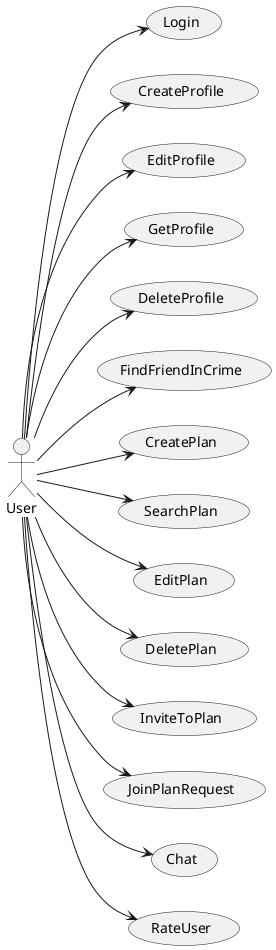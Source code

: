 @startuml
left to right direction

actor User

usecase Login

usecase CreateProfile
usecase EditProfile
usecase GetProfile 
usecase DeleteProfile 

usecase FindFriendInCrime

usecase CreatePlan
usecase SearchPlan
usecase EditPlan
usecase DeletePlan
usecase InviteToPlan
usecase JoinPlanRequest

usecase Chat

usecase RateUser

User --> Login
User --> CreateProfile
User --> DeleteProfile
User --> EditProfile
User --> GetProfile
User --> CreatePlan
User --> FindFriendInCrime
User --> SearchPlan
User --> EditPlan
User --> DeletePlan
User --> InviteToPlan
User --> JoinPlanRequest
User --> Chat
User --> RateUser

@enduml